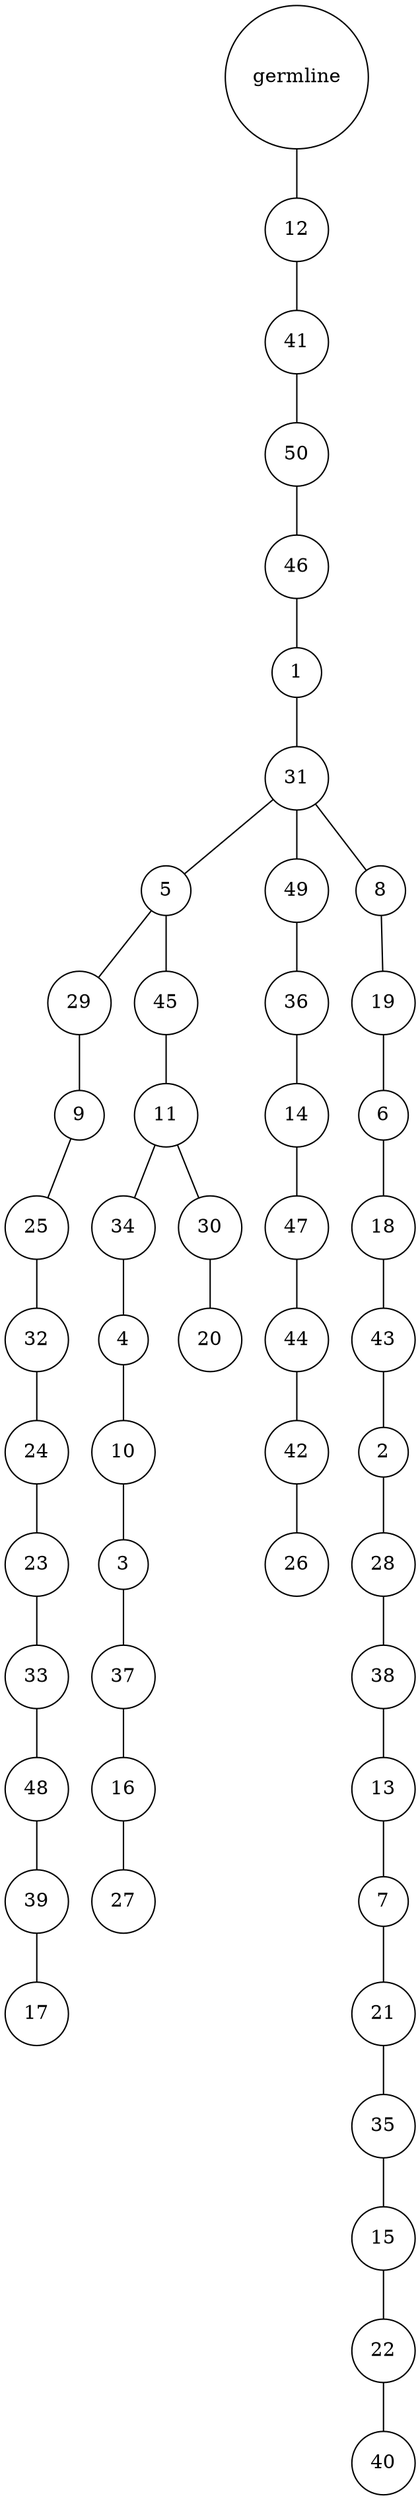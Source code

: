 graph {
	rankdir=UD;
	splines=line;
	node [shape=circle]
	"0x7fba18aa7c40" [label="germline"];
	"0x7fba18aa7c70" [label="12"];
	"0x7fba18aa7c40" -- "0x7fba18aa7c70" ;
	"0x7fba18aa7ca0" [label="41"];
	"0x7fba18aa7c70" -- "0x7fba18aa7ca0" ;
	"0x7fba18aa7cd0" [label="50"];
	"0x7fba18aa7ca0" -- "0x7fba18aa7cd0" ;
	"0x7fba18aa7d00" [label="46"];
	"0x7fba18aa7cd0" -- "0x7fba18aa7d00" ;
	"0x7fba18aa7d30" [label="1"];
	"0x7fba18aa7d00" -- "0x7fba18aa7d30" ;
	"0x7fba18aa7d60" [label="31"];
	"0x7fba18aa7d30" -- "0x7fba18aa7d60" ;
	"0x7fba18aa7d90" [label="5"];
	"0x7fba18aa7d60" -- "0x7fba18aa7d90" ;
	"0x7fba18aa7dc0" [label="29"];
	"0x7fba18aa7d90" -- "0x7fba18aa7dc0" ;
	"0x7fba18aa7df0" [label="9"];
	"0x7fba18aa7dc0" -- "0x7fba18aa7df0" ;
	"0x7fba18aa7e20" [label="25"];
	"0x7fba18aa7df0" -- "0x7fba18aa7e20" ;
	"0x7fba18aa7e50" [label="32"];
	"0x7fba18aa7e20" -- "0x7fba18aa7e50" ;
	"0x7fba18aa7e80" [label="24"];
	"0x7fba18aa7e50" -- "0x7fba18aa7e80" ;
	"0x7fba18aa7eb0" [label="23"];
	"0x7fba18aa7e80" -- "0x7fba18aa7eb0" ;
	"0x7fba18aa7ee0" [label="33"];
	"0x7fba18aa7eb0" -- "0x7fba18aa7ee0" ;
	"0x7fba18aa7f10" [label="48"];
	"0x7fba18aa7ee0" -- "0x7fba18aa7f10" ;
	"0x7fba18aa7f40" [label="39"];
	"0x7fba18aa7f10" -- "0x7fba18aa7f40" ;
	"0x7fba18aa7f70" [label="17"];
	"0x7fba18aa7f40" -- "0x7fba18aa7f70" ;
	"0x7fba18aa7fa0" [label="45"];
	"0x7fba18aa7d90" -- "0x7fba18aa7fa0" ;
	"0x7fba18aa7fd0" [label="11"];
	"0x7fba18aa7fa0" -- "0x7fba18aa7fd0" ;
	"0x7fba18a32040" [label="34"];
	"0x7fba18aa7fd0" -- "0x7fba18a32040" ;
	"0x7fba18a32070" [label="4"];
	"0x7fba18a32040" -- "0x7fba18a32070" ;
	"0x7fba18a320a0" [label="10"];
	"0x7fba18a32070" -- "0x7fba18a320a0" ;
	"0x7fba18a320d0" [label="3"];
	"0x7fba18a320a0" -- "0x7fba18a320d0" ;
	"0x7fba18a32100" [label="37"];
	"0x7fba18a320d0" -- "0x7fba18a32100" ;
	"0x7fba18a32130" [label="16"];
	"0x7fba18a32100" -- "0x7fba18a32130" ;
	"0x7fba18a32160" [label="27"];
	"0x7fba18a32130" -- "0x7fba18a32160" ;
	"0x7fba18a32190" [label="30"];
	"0x7fba18aa7fd0" -- "0x7fba18a32190" ;
	"0x7fba18a321c0" [label="20"];
	"0x7fba18a32190" -- "0x7fba18a321c0" ;
	"0x7fba18a321f0" [label="49"];
	"0x7fba18aa7d60" -- "0x7fba18a321f0" ;
	"0x7fba18a32220" [label="36"];
	"0x7fba18a321f0" -- "0x7fba18a32220" ;
	"0x7fba18a32250" [label="14"];
	"0x7fba18a32220" -- "0x7fba18a32250" ;
	"0x7fba18a32280" [label="47"];
	"0x7fba18a32250" -- "0x7fba18a32280" ;
	"0x7fba18a322b0" [label="44"];
	"0x7fba18a32280" -- "0x7fba18a322b0" ;
	"0x7fba18a322e0" [label="42"];
	"0x7fba18a322b0" -- "0x7fba18a322e0" ;
	"0x7fba18a32310" [label="26"];
	"0x7fba18a322e0" -- "0x7fba18a32310" ;
	"0x7fba18a32340" [label="8"];
	"0x7fba18aa7d60" -- "0x7fba18a32340" ;
	"0x7fba18a32370" [label="19"];
	"0x7fba18a32340" -- "0x7fba18a32370" ;
	"0x7fba18a323a0" [label="6"];
	"0x7fba18a32370" -- "0x7fba18a323a0" ;
	"0x7fba18a323d0" [label="18"];
	"0x7fba18a323a0" -- "0x7fba18a323d0" ;
	"0x7fba18a32400" [label="43"];
	"0x7fba18a323d0" -- "0x7fba18a32400" ;
	"0x7fba18a32430" [label="2"];
	"0x7fba18a32400" -- "0x7fba18a32430" ;
	"0x7fba18a32460" [label="28"];
	"0x7fba18a32430" -- "0x7fba18a32460" ;
	"0x7fba18a32490" [label="38"];
	"0x7fba18a32460" -- "0x7fba18a32490" ;
	"0x7fba18a324c0" [label="13"];
	"0x7fba18a32490" -- "0x7fba18a324c0" ;
	"0x7fba18a324f0" [label="7"];
	"0x7fba18a324c0" -- "0x7fba18a324f0" ;
	"0x7fba18a32520" [label="21"];
	"0x7fba18a324f0" -- "0x7fba18a32520" ;
	"0x7fba18a32550" [label="35"];
	"0x7fba18a32520" -- "0x7fba18a32550" ;
	"0x7fba18a32580" [label="15"];
	"0x7fba18a32550" -- "0x7fba18a32580" ;
	"0x7fba18a325b0" [label="22"];
	"0x7fba18a32580" -- "0x7fba18a325b0" ;
	"0x7fba18a325e0" [label="40"];
	"0x7fba18a325b0" -- "0x7fba18a325e0" ;
}
